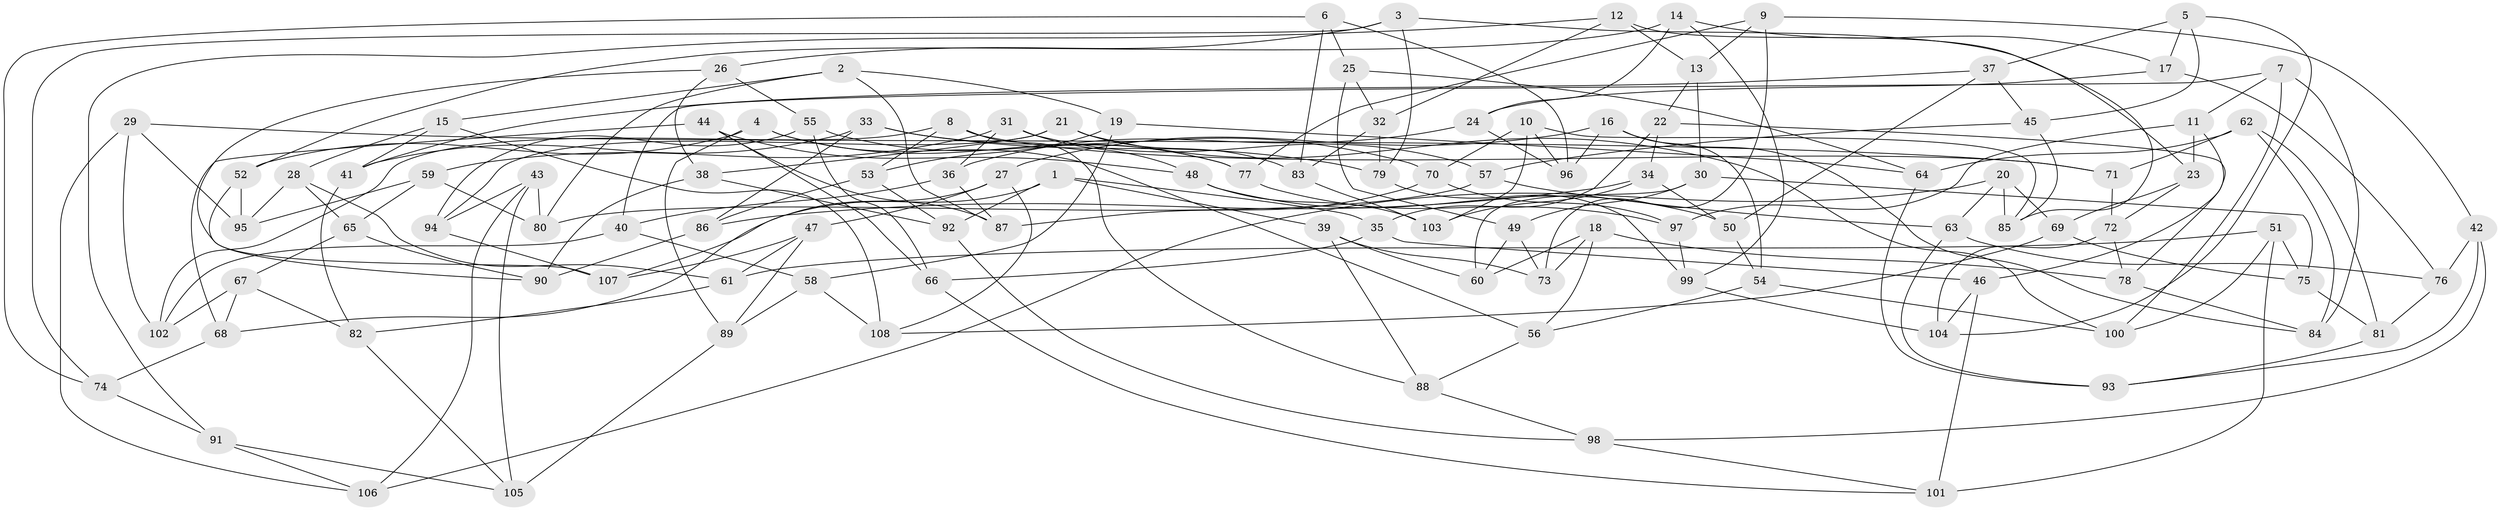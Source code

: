 // coarse degree distribution, {6: 0.37333333333333335, 4: 0.52, 5: 0.06666666666666667, 3: 0.04}
// Generated by graph-tools (version 1.1) at 2025/52/02/27/25 19:52:29]
// undirected, 108 vertices, 216 edges
graph export_dot {
graph [start="1"]
  node [color=gray90,style=filled];
  1;
  2;
  3;
  4;
  5;
  6;
  7;
  8;
  9;
  10;
  11;
  12;
  13;
  14;
  15;
  16;
  17;
  18;
  19;
  20;
  21;
  22;
  23;
  24;
  25;
  26;
  27;
  28;
  29;
  30;
  31;
  32;
  33;
  34;
  35;
  36;
  37;
  38;
  39;
  40;
  41;
  42;
  43;
  44;
  45;
  46;
  47;
  48;
  49;
  50;
  51;
  52;
  53;
  54;
  55;
  56;
  57;
  58;
  59;
  60;
  61;
  62;
  63;
  64;
  65;
  66;
  67;
  68;
  69;
  70;
  71;
  72;
  73;
  74;
  75;
  76;
  77;
  78;
  79;
  80;
  81;
  82;
  83;
  84;
  85;
  86;
  87;
  88;
  89;
  90;
  91;
  92;
  93;
  94;
  95;
  96;
  97;
  98;
  99;
  100;
  101;
  102;
  103;
  104;
  105;
  106;
  107;
  108;
  1 -- 107;
  1 -- 35;
  1 -- 92;
  1 -- 39;
  2 -- 87;
  2 -- 80;
  2 -- 19;
  2 -- 15;
  3 -- 79;
  3 -- 74;
  3 -- 23;
  3 -- 26;
  4 -- 52;
  4 -- 89;
  4 -- 77;
  4 -- 56;
  5 -- 104;
  5 -- 17;
  5 -- 45;
  5 -- 37;
  6 -- 74;
  6 -- 25;
  6 -- 96;
  6 -- 83;
  7 -- 11;
  7 -- 84;
  7 -- 100;
  7 -- 40;
  8 -- 53;
  8 -- 88;
  8 -- 102;
  8 -- 71;
  9 -- 73;
  9 -- 13;
  9 -- 77;
  9 -- 42;
  10 -- 96;
  10 -- 85;
  10 -- 70;
  10 -- 103;
  11 -- 23;
  11 -- 97;
  11 -- 46;
  12 -- 13;
  12 -- 91;
  12 -- 85;
  12 -- 32;
  13 -- 30;
  13 -- 22;
  14 -- 17;
  14 -- 99;
  14 -- 52;
  14 -- 24;
  15 -- 41;
  15 -- 28;
  15 -- 108;
  16 -- 27;
  16 -- 96;
  16 -- 54;
  16 -- 84;
  17 -- 24;
  17 -- 76;
  18 -- 60;
  18 -- 78;
  18 -- 56;
  18 -- 73;
  19 -- 53;
  19 -- 64;
  19 -- 58;
  20 -- 85;
  20 -- 106;
  20 -- 69;
  20 -- 63;
  21 -- 83;
  21 -- 100;
  21 -- 94;
  21 -- 38;
  22 -- 34;
  22 -- 78;
  22 -- 35;
  23 -- 69;
  23 -- 72;
  24 -- 96;
  24 -- 36;
  25 -- 49;
  25 -- 32;
  25 -- 64;
  26 -- 38;
  26 -- 107;
  26 -- 55;
  27 -- 68;
  27 -- 108;
  27 -- 47;
  28 -- 95;
  28 -- 65;
  28 -- 61;
  29 -- 102;
  29 -- 71;
  29 -- 95;
  29 -- 106;
  30 -- 49;
  30 -- 60;
  30 -- 75;
  31 -- 48;
  31 -- 59;
  31 -- 57;
  31 -- 36;
  32 -- 83;
  32 -- 79;
  33 -- 41;
  33 -- 86;
  33 -- 70;
  33 -- 79;
  34 -- 103;
  34 -- 86;
  34 -- 50;
  35 -- 46;
  35 -- 66;
  36 -- 87;
  36 -- 40;
  37 -- 41;
  37 -- 45;
  37 -- 50;
  38 -- 90;
  38 -- 92;
  39 -- 73;
  39 -- 88;
  39 -- 60;
  40 -- 102;
  40 -- 58;
  41 -- 82;
  42 -- 76;
  42 -- 98;
  42 -- 93;
  43 -- 94;
  43 -- 106;
  43 -- 105;
  43 -- 80;
  44 -- 48;
  44 -- 87;
  44 -- 68;
  44 -- 66;
  45 -- 85;
  45 -- 57;
  46 -- 101;
  46 -- 104;
  47 -- 89;
  47 -- 107;
  47 -- 61;
  48 -- 103;
  48 -- 50;
  49 -- 60;
  49 -- 73;
  50 -- 54;
  51 -- 75;
  51 -- 61;
  51 -- 101;
  51 -- 100;
  52 -- 90;
  52 -- 95;
  53 -- 86;
  53 -- 92;
  54 -- 100;
  54 -- 56;
  55 -- 77;
  55 -- 94;
  55 -- 66;
  56 -- 88;
  57 -- 63;
  57 -- 80;
  58 -- 108;
  58 -- 89;
  59 -- 95;
  59 -- 65;
  59 -- 80;
  61 -- 82;
  62 -- 71;
  62 -- 84;
  62 -- 81;
  62 -- 64;
  63 -- 93;
  63 -- 76;
  64 -- 93;
  65 -- 90;
  65 -- 67;
  66 -- 101;
  67 -- 82;
  67 -- 102;
  67 -- 68;
  68 -- 74;
  69 -- 108;
  69 -- 75;
  70 -- 97;
  70 -- 87;
  71 -- 72;
  72 -- 104;
  72 -- 78;
  74 -- 91;
  75 -- 81;
  76 -- 81;
  77 -- 97;
  78 -- 84;
  79 -- 99;
  81 -- 93;
  82 -- 105;
  83 -- 103;
  86 -- 90;
  88 -- 98;
  89 -- 105;
  91 -- 106;
  91 -- 105;
  92 -- 98;
  94 -- 107;
  97 -- 99;
  98 -- 101;
  99 -- 104;
}
